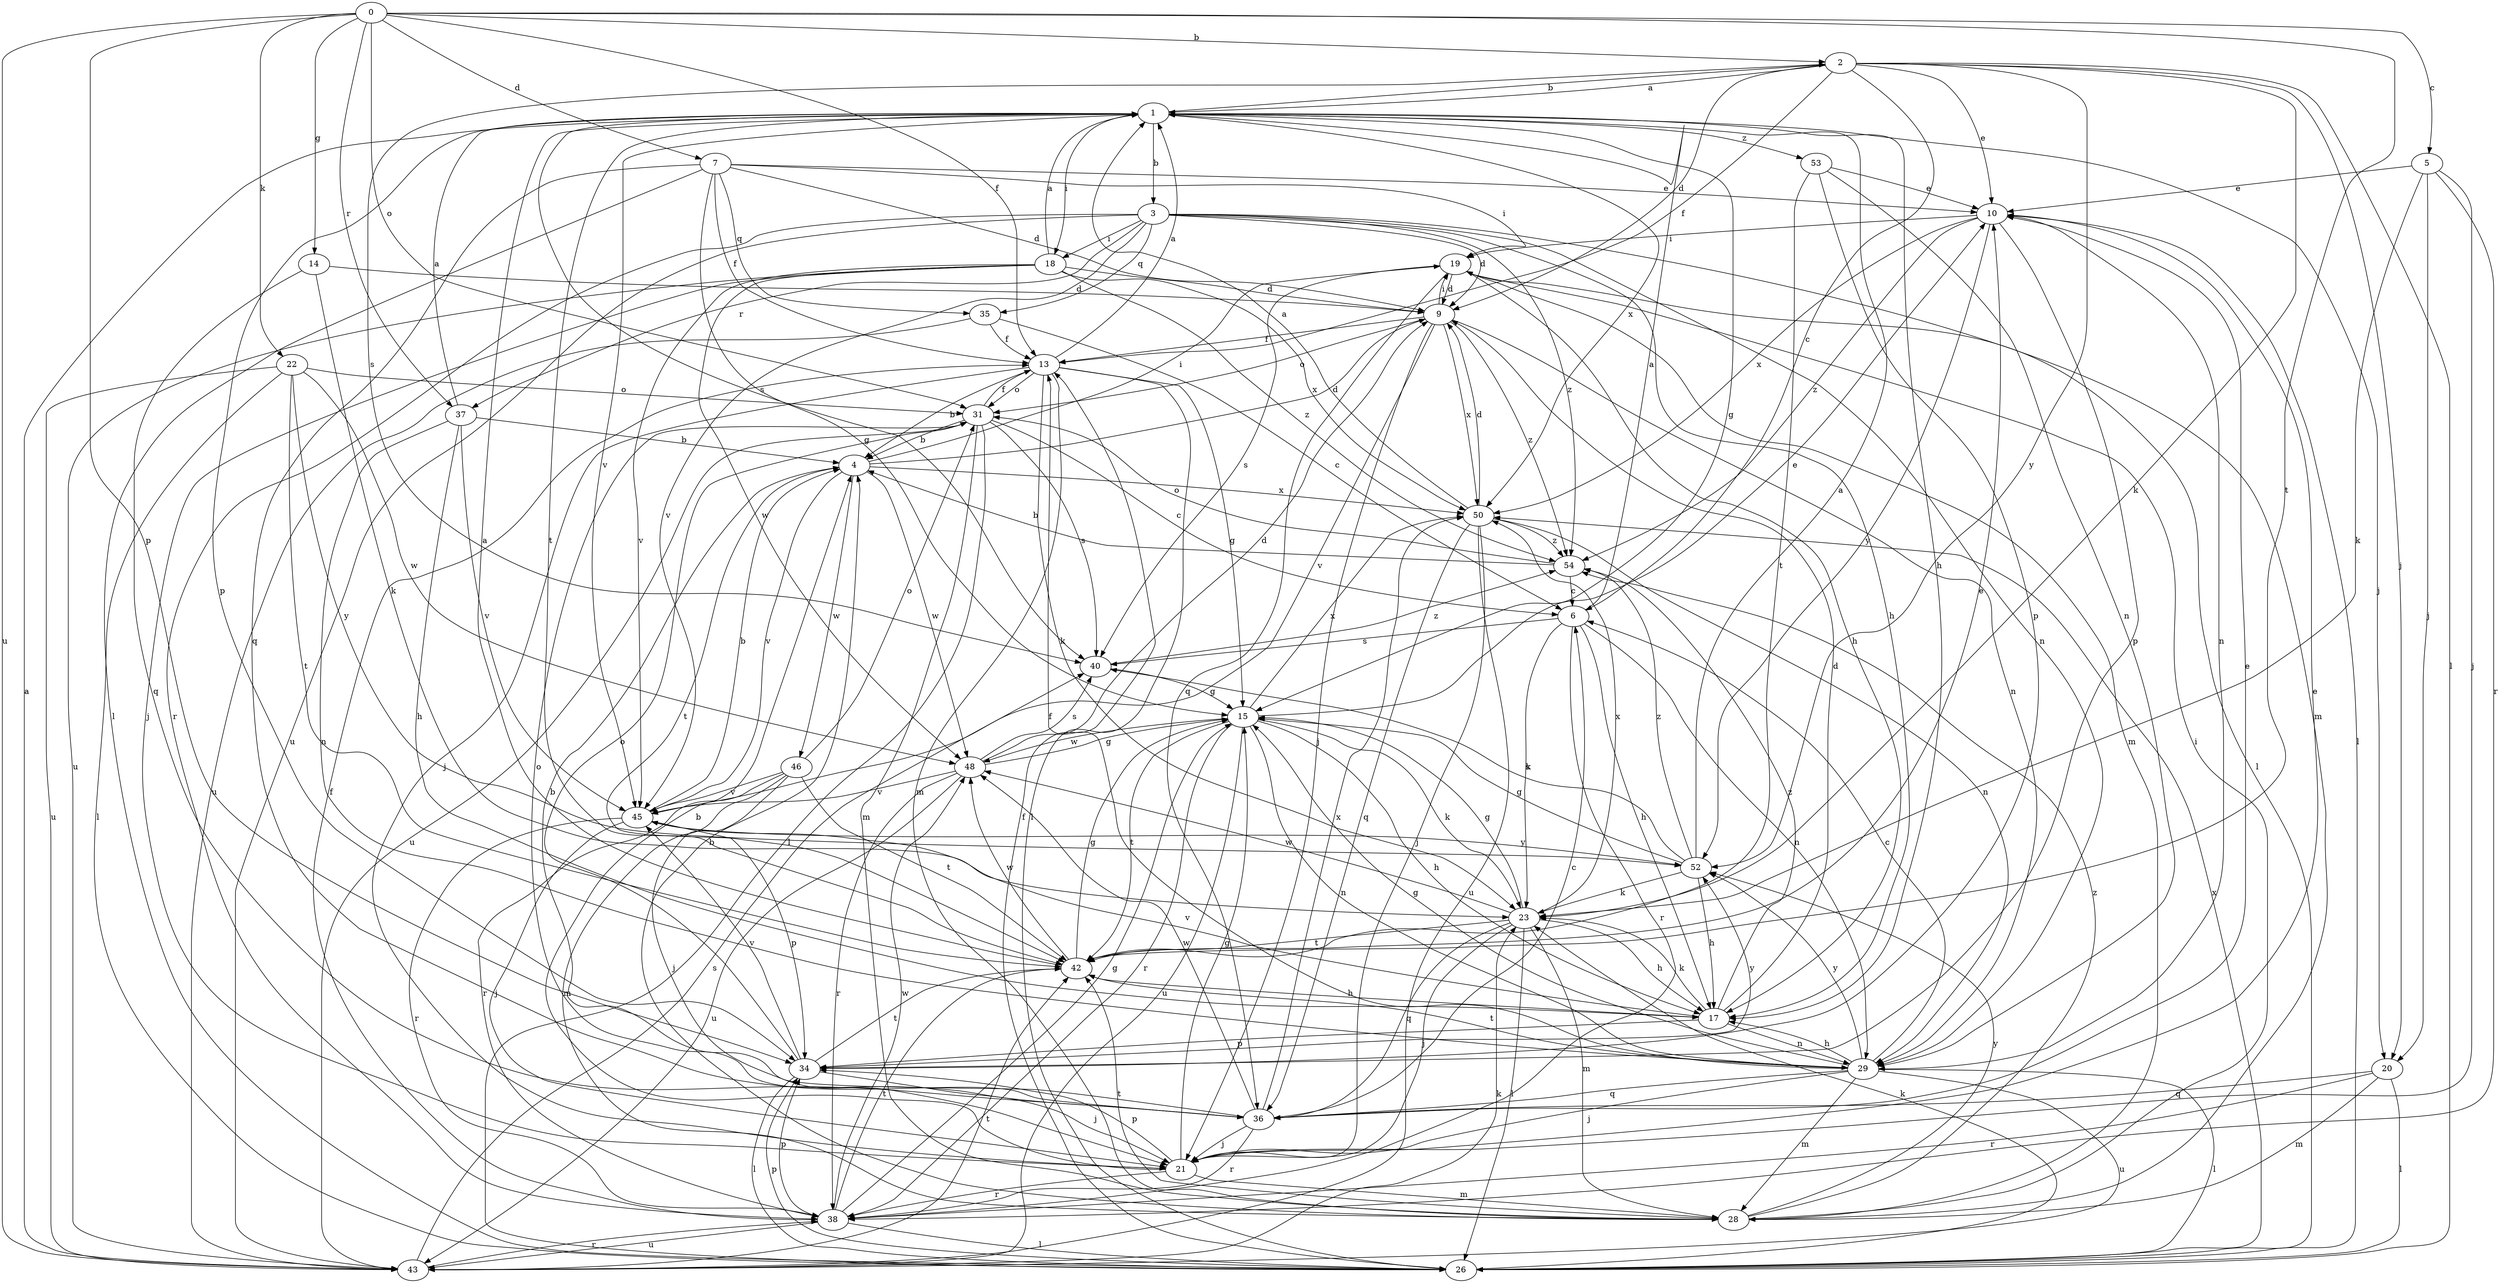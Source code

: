strict digraph  {
0;
1;
2;
3;
4;
5;
6;
7;
9;
10;
13;
14;
15;
17;
18;
19;
20;
21;
22;
23;
26;
28;
29;
31;
34;
35;
36;
37;
38;
40;
42;
43;
45;
46;
48;
50;
52;
53;
54;
0 -> 2  [label=b];
0 -> 5  [label=c];
0 -> 7  [label=d];
0 -> 13  [label=f];
0 -> 14  [label=g];
0 -> 22  [label=k];
0 -> 31  [label=o];
0 -> 34  [label=p];
0 -> 37  [label=r];
0 -> 42  [label=t];
0 -> 43  [label=u];
1 -> 2  [label=b];
1 -> 3  [label=b];
1 -> 15  [label=g];
1 -> 17  [label=h];
1 -> 18  [label=i];
1 -> 20  [label=j];
1 -> 34  [label=p];
1 -> 40  [label=s];
1 -> 42  [label=t];
1 -> 45  [label=v];
1 -> 50  [label=x];
1 -> 53  [label=z];
2 -> 1  [label=a];
2 -> 6  [label=c];
2 -> 9  [label=d];
2 -> 10  [label=e];
2 -> 13  [label=f];
2 -> 20  [label=j];
2 -> 23  [label=k];
2 -> 26  [label=l];
2 -> 40  [label=s];
2 -> 52  [label=y];
3 -> 9  [label=d];
3 -> 17  [label=h];
3 -> 18  [label=i];
3 -> 28  [label=m];
3 -> 29  [label=n];
3 -> 35  [label=q];
3 -> 37  [label=r];
3 -> 38  [label=r];
3 -> 43  [label=u];
3 -> 45  [label=v];
3 -> 54  [label=z];
4 -> 9  [label=d];
4 -> 19  [label=i];
4 -> 42  [label=t];
4 -> 45  [label=v];
4 -> 46  [label=w];
4 -> 48  [label=w];
4 -> 50  [label=x];
5 -> 10  [label=e];
5 -> 20  [label=j];
5 -> 21  [label=j];
5 -> 23  [label=k];
5 -> 38  [label=r];
6 -> 1  [label=a];
6 -> 17  [label=h];
6 -> 23  [label=k];
6 -> 29  [label=n];
6 -> 38  [label=r];
6 -> 40  [label=s];
7 -> 9  [label=d];
7 -> 10  [label=e];
7 -> 13  [label=f];
7 -> 15  [label=g];
7 -> 19  [label=i];
7 -> 26  [label=l];
7 -> 35  [label=q];
7 -> 36  [label=q];
9 -> 13  [label=f];
9 -> 19  [label=i];
9 -> 21  [label=j];
9 -> 29  [label=n];
9 -> 31  [label=o];
9 -> 45  [label=v];
9 -> 50  [label=x];
9 -> 54  [label=z];
10 -> 19  [label=i];
10 -> 26  [label=l];
10 -> 29  [label=n];
10 -> 34  [label=p];
10 -> 50  [label=x];
10 -> 52  [label=y];
10 -> 54  [label=z];
13 -> 1  [label=a];
13 -> 4  [label=b];
13 -> 15  [label=g];
13 -> 21  [label=j];
13 -> 23  [label=k];
13 -> 26  [label=l];
13 -> 28  [label=m];
13 -> 31  [label=o];
14 -> 9  [label=d];
14 -> 23  [label=k];
14 -> 36  [label=q];
15 -> 10  [label=e];
15 -> 17  [label=h];
15 -> 23  [label=k];
15 -> 29  [label=n];
15 -> 38  [label=r];
15 -> 42  [label=t];
15 -> 43  [label=u];
15 -> 48  [label=w];
15 -> 50  [label=x];
17 -> 9  [label=d];
17 -> 23  [label=k];
17 -> 29  [label=n];
17 -> 34  [label=p];
17 -> 45  [label=v];
17 -> 54  [label=z];
18 -> 1  [label=a];
18 -> 9  [label=d];
18 -> 21  [label=j];
18 -> 43  [label=u];
18 -> 45  [label=v];
18 -> 48  [label=w];
18 -> 50  [label=x];
18 -> 54  [label=z];
19 -> 9  [label=d];
19 -> 17  [label=h];
19 -> 26  [label=l];
19 -> 28  [label=m];
19 -> 36  [label=q];
19 -> 40  [label=s];
20 -> 26  [label=l];
20 -> 28  [label=m];
20 -> 36  [label=q];
20 -> 38  [label=r];
21 -> 4  [label=b];
21 -> 10  [label=e];
21 -> 15  [label=g];
21 -> 28  [label=m];
21 -> 34  [label=p];
21 -> 38  [label=r];
22 -> 26  [label=l];
22 -> 31  [label=o];
22 -> 42  [label=t];
22 -> 43  [label=u];
22 -> 48  [label=w];
22 -> 52  [label=y];
23 -> 15  [label=g];
23 -> 17  [label=h];
23 -> 21  [label=j];
23 -> 26  [label=l];
23 -> 28  [label=m];
23 -> 36  [label=q];
23 -> 42  [label=t];
23 -> 48  [label=w];
23 -> 50  [label=x];
26 -> 13  [label=f];
26 -> 23  [label=k];
26 -> 34  [label=p];
26 -> 50  [label=x];
28 -> 4  [label=b];
28 -> 19  [label=i];
28 -> 42  [label=t];
28 -> 52  [label=y];
28 -> 54  [label=z];
29 -> 6  [label=c];
29 -> 13  [label=f];
29 -> 15  [label=g];
29 -> 17  [label=h];
29 -> 21  [label=j];
29 -> 26  [label=l];
29 -> 28  [label=m];
29 -> 36  [label=q];
29 -> 42  [label=t];
29 -> 43  [label=u];
29 -> 52  [label=y];
31 -> 4  [label=b];
31 -> 6  [label=c];
31 -> 13  [label=f];
31 -> 26  [label=l];
31 -> 28  [label=m];
31 -> 40  [label=s];
31 -> 43  [label=u];
34 -> 21  [label=j];
34 -> 26  [label=l];
34 -> 31  [label=o];
34 -> 42  [label=t];
34 -> 45  [label=v];
34 -> 52  [label=y];
35 -> 6  [label=c];
35 -> 13  [label=f];
35 -> 43  [label=u];
36 -> 4  [label=b];
36 -> 6  [label=c];
36 -> 10  [label=e];
36 -> 21  [label=j];
36 -> 31  [label=o];
36 -> 38  [label=r];
36 -> 48  [label=w];
36 -> 50  [label=x];
37 -> 1  [label=a];
37 -> 4  [label=b];
37 -> 17  [label=h];
37 -> 29  [label=n];
37 -> 45  [label=v];
38 -> 13  [label=f];
38 -> 15  [label=g];
38 -> 26  [label=l];
38 -> 34  [label=p];
38 -> 42  [label=t];
38 -> 43  [label=u];
38 -> 48  [label=w];
40 -> 15  [label=g];
40 -> 54  [label=z];
42 -> 1  [label=a];
42 -> 10  [label=e];
42 -> 15  [label=g];
42 -> 17  [label=h];
42 -> 48  [label=w];
43 -> 1  [label=a];
43 -> 23  [label=k];
43 -> 38  [label=r];
43 -> 40  [label=s];
43 -> 42  [label=t];
45 -> 4  [label=b];
45 -> 21  [label=j];
45 -> 34  [label=p];
45 -> 38  [label=r];
45 -> 52  [label=y];
46 -> 21  [label=j];
46 -> 28  [label=m];
46 -> 31  [label=o];
46 -> 38  [label=r];
46 -> 42  [label=t];
46 -> 45  [label=v];
48 -> 9  [label=d];
48 -> 15  [label=g];
48 -> 38  [label=r];
48 -> 40  [label=s];
48 -> 43  [label=u];
48 -> 45  [label=v];
50 -> 1  [label=a];
50 -> 9  [label=d];
50 -> 21  [label=j];
50 -> 29  [label=n];
50 -> 36  [label=q];
50 -> 43  [label=u];
50 -> 54  [label=z];
52 -> 1  [label=a];
52 -> 15  [label=g];
52 -> 17  [label=h];
52 -> 23  [label=k];
52 -> 40  [label=s];
52 -> 54  [label=z];
53 -> 10  [label=e];
53 -> 29  [label=n];
53 -> 34  [label=p];
53 -> 42  [label=t];
54 -> 4  [label=b];
54 -> 6  [label=c];
54 -> 31  [label=o];
}
